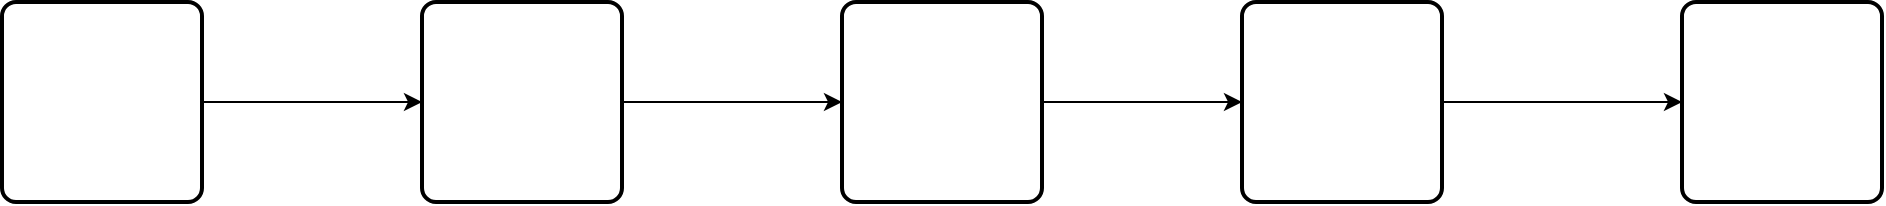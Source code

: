 <mxfile version="28.1.1">
  <diagram name="Page-1" id="lyZsA8fXz1McR1witZXs">
    <mxGraphModel dx="826" dy="473" grid="1" gridSize="10" guides="1" tooltips="1" connect="1" arrows="1" fold="1" page="1" pageScale="1" pageWidth="1100" pageHeight="850" math="0" shadow="0">
      <root>
        <mxCell id="0" />
        <mxCell id="1" parent="0" />
        <mxCell id="IiixhJetX6hjFEOZT-f3-6" style="edgeStyle=orthogonalEdgeStyle;rounded=0;orthogonalLoop=1;jettySize=auto;html=1;entryX=0;entryY=0.5;entryDx=0;entryDy=0;" parent="1" source="IiixhJetX6hjFEOZT-f3-1" target="IiixhJetX6hjFEOZT-f3-2" edge="1">
          <mxGeometry relative="1" as="geometry" />
        </mxCell>
        <mxCell id="IiixhJetX6hjFEOZT-f3-1" value="" style="rounded=1;whiteSpace=wrap;html=1;absoluteArcSize=1;arcSize=14;strokeWidth=2;" parent="1" vertex="1">
          <mxGeometry x="90" y="325" width="100" height="100" as="geometry" />
        </mxCell>
        <mxCell id="IiixhJetX6hjFEOZT-f3-7" style="edgeStyle=orthogonalEdgeStyle;rounded=0;orthogonalLoop=1;jettySize=auto;html=1;exitX=1;exitY=0.5;exitDx=0;exitDy=0;entryX=0;entryY=0.5;entryDx=0;entryDy=0;" parent="1" source="IiixhJetX6hjFEOZT-f3-2" target="IiixhJetX6hjFEOZT-f3-3" edge="1">
          <mxGeometry relative="1" as="geometry" />
        </mxCell>
        <mxCell id="IiixhJetX6hjFEOZT-f3-2" value="" style="rounded=1;whiteSpace=wrap;html=1;absoluteArcSize=1;arcSize=14;strokeWidth=2;" parent="1" vertex="1">
          <mxGeometry x="300" y="325" width="100" height="100" as="geometry" />
        </mxCell>
        <mxCell id="IiixhJetX6hjFEOZT-f3-8" style="edgeStyle=orthogonalEdgeStyle;rounded=0;orthogonalLoop=1;jettySize=auto;html=1;exitX=1;exitY=0.5;exitDx=0;exitDy=0;entryX=0;entryY=0.5;entryDx=0;entryDy=0;" parent="1" source="IiixhJetX6hjFEOZT-f3-3" target="IiixhJetX6hjFEOZT-f3-4" edge="1">
          <mxGeometry relative="1" as="geometry" />
        </mxCell>
        <mxCell id="IiixhJetX6hjFEOZT-f3-3" value="" style="rounded=1;whiteSpace=wrap;html=1;absoluteArcSize=1;arcSize=14;strokeWidth=2;" parent="1" vertex="1">
          <mxGeometry x="510" y="325" width="100" height="100" as="geometry" />
        </mxCell>
        <mxCell id="IiixhJetX6hjFEOZT-f3-9" style="edgeStyle=orthogonalEdgeStyle;rounded=0;orthogonalLoop=1;jettySize=auto;html=1;exitX=1;exitY=0.5;exitDx=0;exitDy=0;entryX=0;entryY=0.5;entryDx=0;entryDy=0;" parent="1" source="IiixhJetX6hjFEOZT-f3-4" target="IiixhJetX6hjFEOZT-f3-5" edge="1">
          <mxGeometry relative="1" as="geometry" />
        </mxCell>
        <mxCell id="IiixhJetX6hjFEOZT-f3-4" value="" style="rounded=1;whiteSpace=wrap;html=1;absoluteArcSize=1;arcSize=14;strokeWidth=2;" parent="1" vertex="1">
          <mxGeometry x="710" y="325" width="100" height="100" as="geometry" />
        </mxCell>
        <mxCell id="IiixhJetX6hjFEOZT-f3-5" value="" style="rounded=1;whiteSpace=wrap;html=1;absoluteArcSize=1;arcSize=14;strokeWidth=2;" parent="1" vertex="1">
          <mxGeometry x="930" y="325" width="100" height="100" as="geometry" />
        </mxCell>
      </root>
    </mxGraphModel>
  </diagram>
</mxfile>
